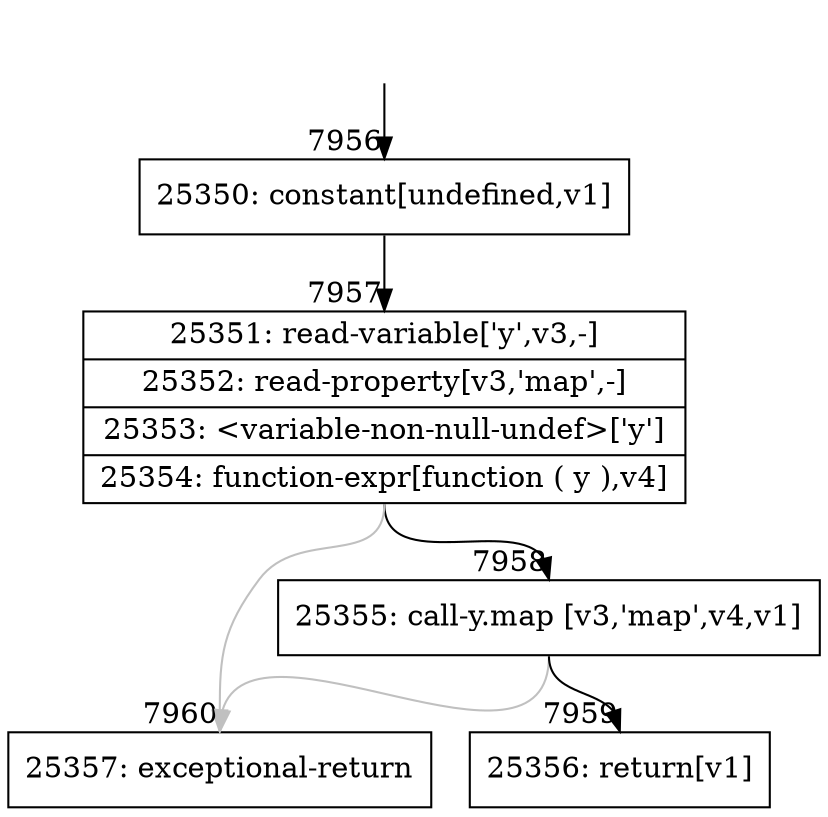 digraph {
rankdir="TD"
BB_entry748[shape=none,label=""];
BB_entry748 -> BB7956 [tailport=s, headport=n, headlabel="    7956"]
BB7956 [shape=record label="{25350: constant[undefined,v1]}" ] 
BB7956 -> BB7957 [tailport=s, headport=n, headlabel="      7957"]
BB7957 [shape=record label="{25351: read-variable['y',v3,-]|25352: read-property[v3,'map',-]|25353: \<variable-non-null-undef\>['y']|25354: function-expr[function ( y ),v4]}" ] 
BB7957 -> BB7958 [tailport=s, headport=n, headlabel="      7958"]
BB7957 -> BB7960 [tailport=s, headport=n, color=gray, headlabel="      7960"]
BB7958 [shape=record label="{25355: call-y.map [v3,'map',v4,v1]}" ] 
BB7958 -> BB7959 [tailport=s, headport=n, headlabel="      7959"]
BB7958 -> BB7960 [tailport=s, headport=n, color=gray]
BB7959 [shape=record label="{25356: return[v1]}" ] 
BB7960 [shape=record label="{25357: exceptional-return}" ] 
//#$~ 4568
}
